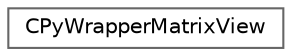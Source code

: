 digraph "Graphical Class Hierarchy"
{
 // LATEX_PDF_SIZE
  bgcolor="transparent";
  edge [fontname=Helvetica,fontsize=10,labelfontname=Helvetica,labelfontsize=10];
  node [fontname=Helvetica,fontsize=10,shape=box,height=0.2,width=0.4];
  rankdir="LR";
  Node0 [id="Node000000",label="CPyWrapperMatrixView",height=0.2,width=0.4,color="grey40", fillcolor="white", style="filled",URL="$classCPyWrapperMatrixView.html",tooltip="This class wraps su2activematrix for the python wrapper matrix interface. It is generaly used to wrap..."];
}
